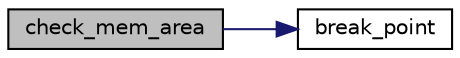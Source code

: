 digraph "check_mem_area"
{
 // LATEX_PDF_SIZE
  edge [fontname="Helvetica",fontsize="10",labelfontname="Helvetica",labelfontsize="10"];
  node [fontname="Helvetica",fontsize="10",shape=record];
  rankdir="LR";
  Node1 [label="check_mem_area",height=0.2,width=0.4,color="black", fillcolor="grey75", style="filled", fontcolor="black",tooltip=" "];
  Node1 -> Node2 [color="midnightblue",fontsize="10",style="solid",fontname="Helvetica"];
  Node2 [label="break_point",height=0.2,width=0.4,color="black", fillcolor="white", style="filled",URL="$mem__mngt_8c.html#a362bc02051552aaae0e7d52e489179a3",tooltip=" "];
}
